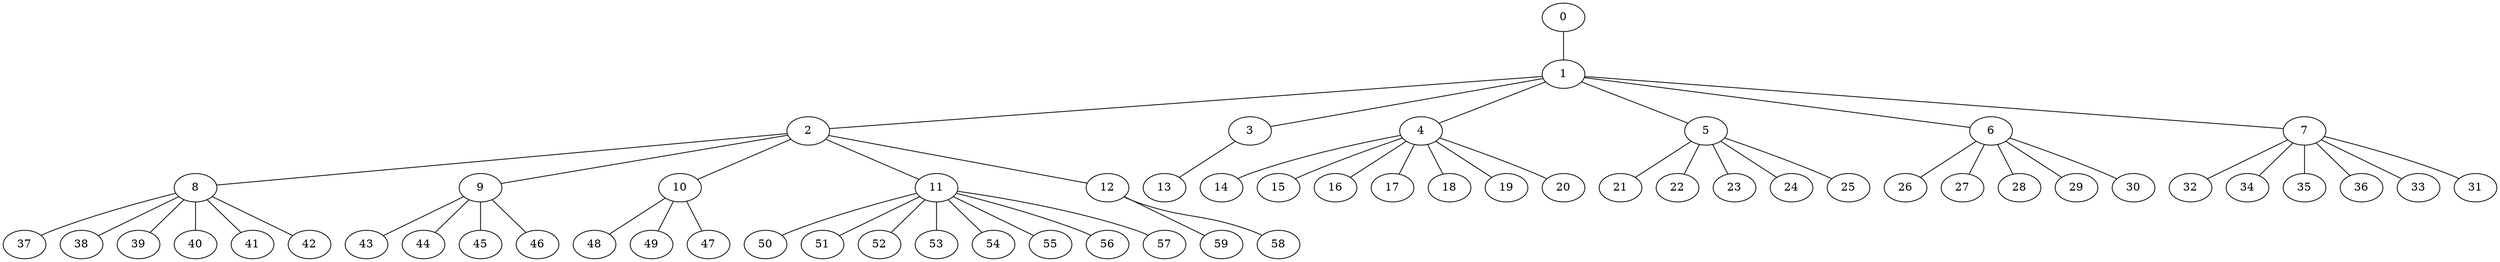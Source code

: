 
graph graphname {
    0 -- 1
1 -- 2
1 -- 3
1 -- 4
1 -- 5
1 -- 6
1 -- 7
2 -- 8
2 -- 9
2 -- 10
2 -- 11
2 -- 12
3 -- 13
4 -- 14
4 -- 15
4 -- 16
4 -- 17
4 -- 18
4 -- 19
4 -- 20
5 -- 21
5 -- 22
5 -- 23
5 -- 24
5 -- 25
6 -- 26
6 -- 27
6 -- 28
6 -- 29
6 -- 30
7 -- 32
7 -- 34
7 -- 35
7 -- 36
7 -- 33
7 -- 31
8 -- 37
8 -- 38
8 -- 39
8 -- 40
8 -- 41
8 -- 42
9 -- 43
9 -- 44
9 -- 45
9 -- 46
10 -- 48
10 -- 49
10 -- 47
11 -- 50
11 -- 51
11 -- 52
11 -- 53
11 -- 54
11 -- 55
11 -- 56
11 -- 57
12 -- 59
12 -- 58

}
